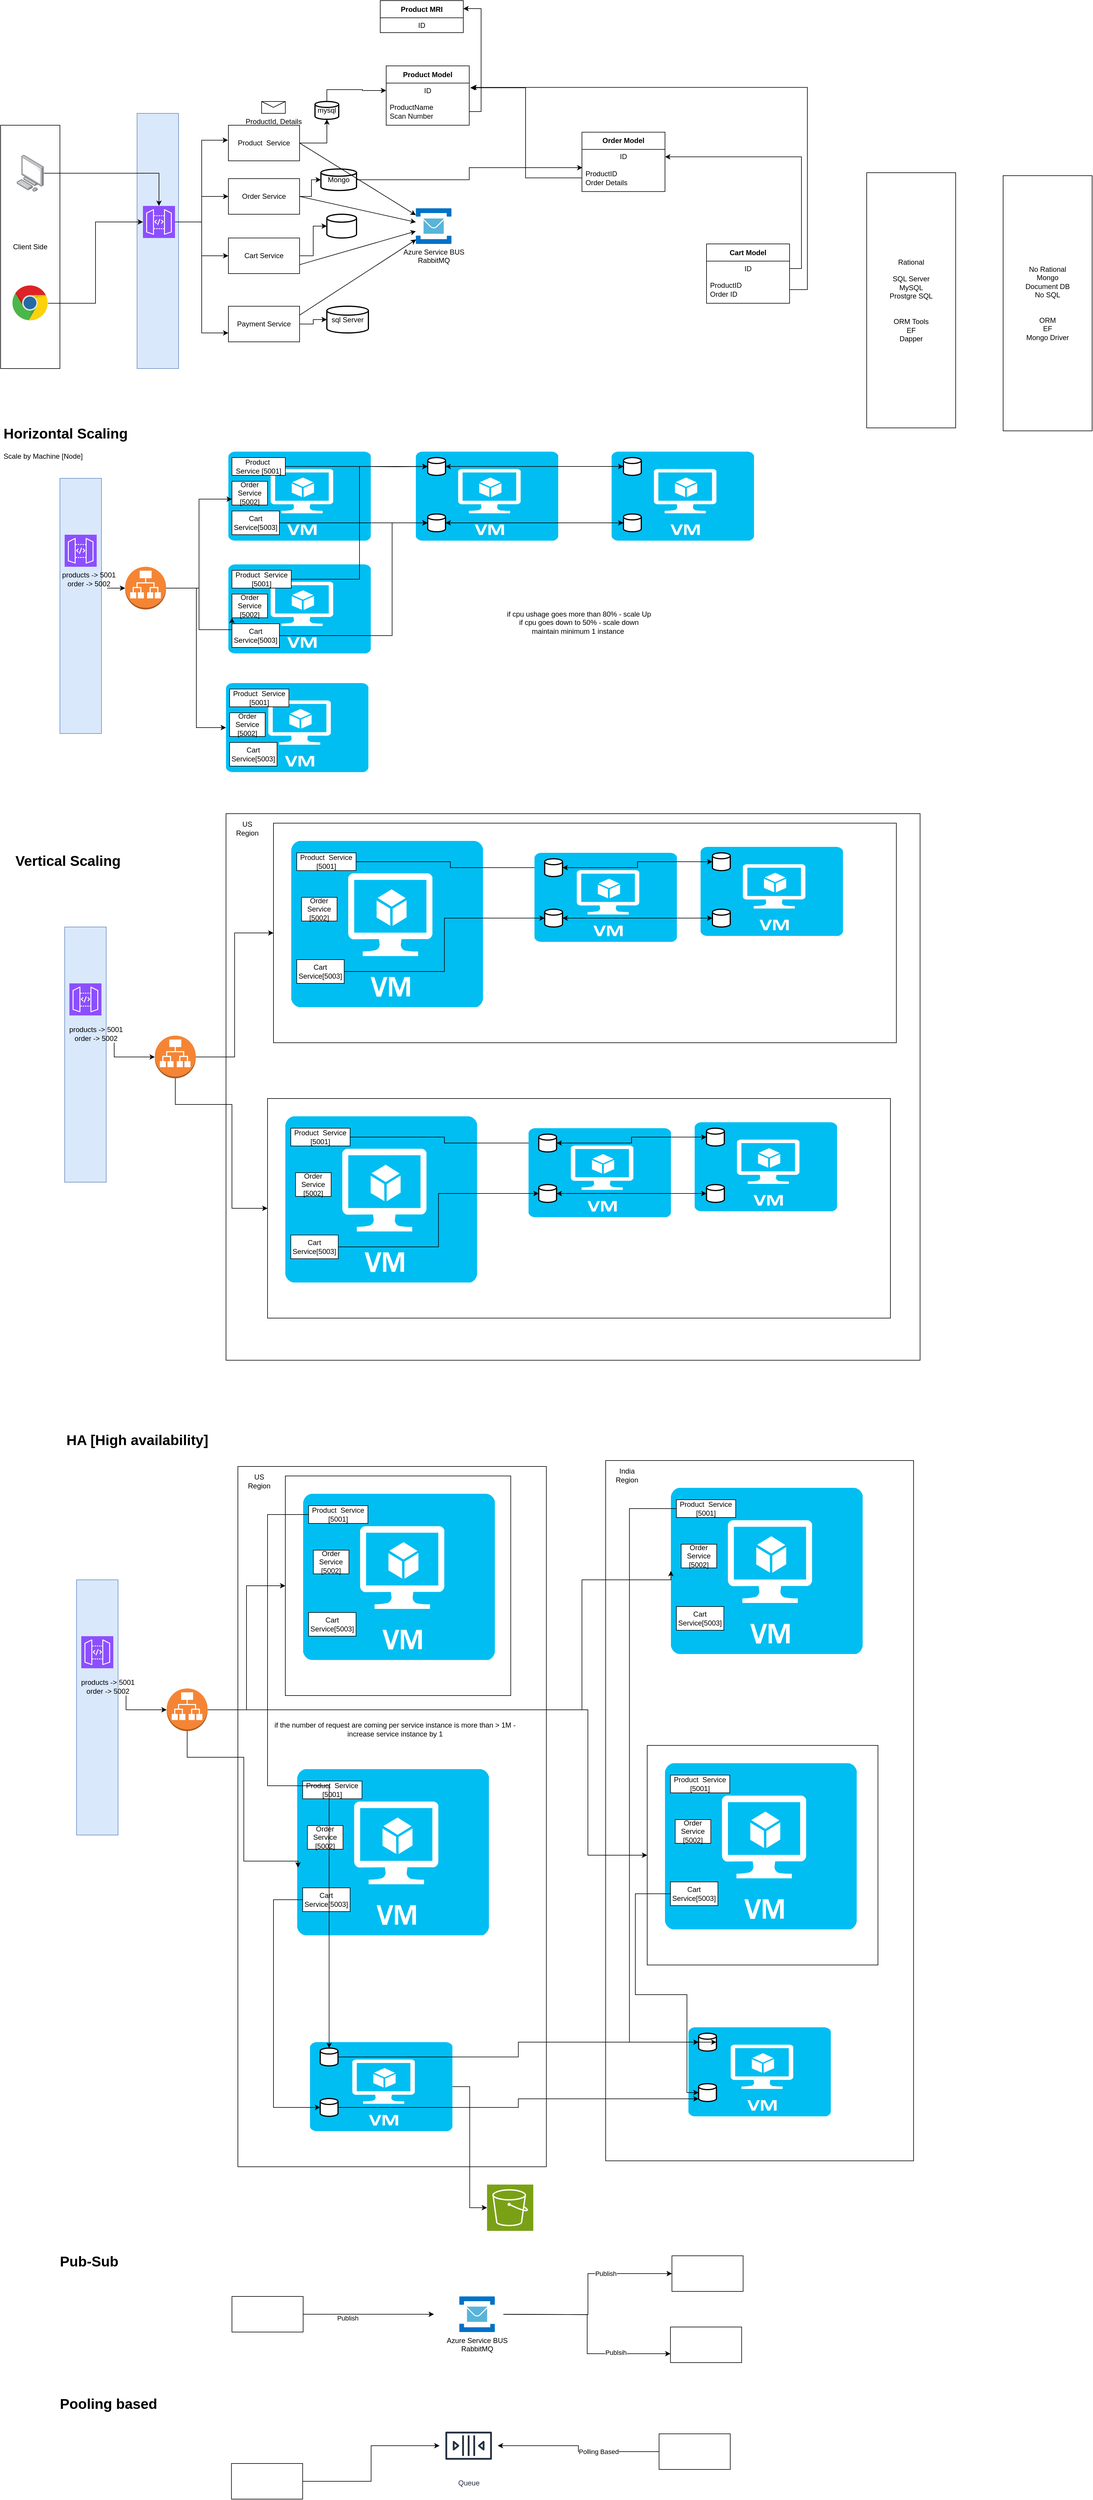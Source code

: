 <mxfile version="21.8.2" type="github">
  <diagram name="Page-1" id="bFyohk98UVx0A0L0YPai">
    <mxGraphModel dx="1596" dy="798" grid="1" gridSize="10" guides="1" tooltips="1" connect="1" arrows="1" fold="1" page="1" pageScale="1" pageWidth="827" pageHeight="1169" math="0" shadow="0">
      <root>
        <mxCell id="0" />
        <mxCell id="1" parent="0" />
        <mxCell id="iqH3MTrl0i2l536LmZJD-24" value="" style="rounded=0;whiteSpace=wrap;html=1;fillColor=#dae8fc;strokeColor=#6c8ebf;" parent="1" vertex="1">
          <mxGeometry x="260" y="200" width="70" height="430" as="geometry" />
        </mxCell>
        <mxCell id="iqH3MTrl0i2l536LmZJD-1" value="Client Side" style="rounded=0;whiteSpace=wrap;html=1;" parent="1" vertex="1">
          <mxGeometry x="30" y="220" width="100" height="410" as="geometry" />
        </mxCell>
        <mxCell id="iqH3MTrl0i2l536LmZJD-23" style="edgeStyle=orthogonalEdgeStyle;rounded=0;orthogonalLoop=1;jettySize=auto;html=1;" parent="1" source="iqH3MTrl0i2l536LmZJD-2" target="iqH3MTrl0i2l536LmZJD-22" edge="1">
          <mxGeometry relative="1" as="geometry" />
        </mxCell>
        <mxCell id="iqH3MTrl0i2l536LmZJD-2" value="" style="image;points=[];aspect=fixed;html=1;align=center;shadow=0;dashed=0;image=img/lib/allied_telesis/computer_and_terminals/Personal_Computer.svg;" parent="1" vertex="1">
          <mxGeometry x="57.2" y="270" width="45.6" height="61.8" as="geometry" />
        </mxCell>
        <mxCell id="iqH3MTrl0i2l536LmZJD-3" value="" style="dashed=0;outlineConnect=0;html=1;align=center;labelPosition=center;verticalLabelPosition=bottom;verticalAlign=top;shape=mxgraph.weblogos.chrome" parent="1" vertex="1">
          <mxGeometry x="50" y="490" width="60" height="60" as="geometry" />
        </mxCell>
        <mxCell id="iqH3MTrl0i2l536LmZJD-15" style="edgeStyle=orthogonalEdgeStyle;rounded=0;orthogonalLoop=1;jettySize=auto;html=1;" parent="1" source="iqH3MTrl0i2l536LmZJD-4" target="iqH3MTrl0i2l536LmZJD-8" edge="1">
          <mxGeometry relative="1" as="geometry" />
        </mxCell>
        <mxCell id="iqH3MTrl0i2l536LmZJD-4" value="Product&amp;nbsp; Service" style="rounded=0;whiteSpace=wrap;html=1;" parent="1" vertex="1">
          <mxGeometry x="414" y="220" width="120" height="60" as="geometry" />
        </mxCell>
        <mxCell id="iqH3MTrl0i2l536LmZJD-5" value="Order Service" style="rounded=0;whiteSpace=wrap;html=1;" parent="1" vertex="1">
          <mxGeometry x="414" y="310" width="120" height="60" as="geometry" />
        </mxCell>
        <mxCell id="iqH3MTrl0i2l536LmZJD-13" style="edgeStyle=orthogonalEdgeStyle;rounded=0;orthogonalLoop=1;jettySize=auto;html=1;" parent="1" source="iqH3MTrl0i2l536LmZJD-6" target="iqH3MTrl0i2l536LmZJD-10" edge="1">
          <mxGeometry relative="1" as="geometry" />
        </mxCell>
        <mxCell id="iqH3MTrl0i2l536LmZJD-6" value="Cart Service" style="rounded=0;whiteSpace=wrap;html=1;" parent="1" vertex="1">
          <mxGeometry x="414" y="410" width="120" height="60" as="geometry" />
        </mxCell>
        <mxCell id="iqH3MTrl0i2l536LmZJD-7" value="Payment Service" style="rounded=0;whiteSpace=wrap;html=1;" parent="1" vertex="1">
          <mxGeometry x="414" y="525" width="120" height="60" as="geometry" />
        </mxCell>
        <mxCell id="iqH3MTrl0i2l536LmZJD-57" style="edgeStyle=orthogonalEdgeStyle;rounded=0;orthogonalLoop=1;jettySize=auto;html=1;entryX=0;entryY=0.5;entryDx=0;entryDy=0;" parent="1" source="iqH3MTrl0i2l536LmZJD-8" target="iqH3MTrl0i2l536LmZJD-44" edge="1">
          <mxGeometry relative="1" as="geometry" />
        </mxCell>
        <mxCell id="iqH3MTrl0i2l536LmZJD-8" value="mysql" style="strokeWidth=2;html=1;shape=mxgraph.flowchart.database;whiteSpace=wrap;" parent="1" vertex="1">
          <mxGeometry x="560" y="180" width="40" height="30" as="geometry" />
        </mxCell>
        <mxCell id="iqH3MTrl0i2l536LmZJD-9" value="Mongo" style="strokeWidth=2;html=1;shape=mxgraph.flowchart.database;whiteSpace=wrap;" parent="1" vertex="1">
          <mxGeometry x="570" y="293.8" width="60" height="36.2" as="geometry" />
        </mxCell>
        <mxCell id="iqH3MTrl0i2l536LmZJD-10" value="" style="strokeWidth=2;html=1;shape=mxgraph.flowchart.database;whiteSpace=wrap;" parent="1" vertex="1">
          <mxGeometry x="580" y="370" width="50" height="40" as="geometry" />
        </mxCell>
        <mxCell id="iqH3MTrl0i2l536LmZJD-11" value="sql Server" style="strokeWidth=2;html=1;shape=mxgraph.flowchart.database;whiteSpace=wrap;" parent="1" vertex="1">
          <mxGeometry x="580" y="525" width="70" height="45" as="geometry" />
        </mxCell>
        <mxCell id="iqH3MTrl0i2l536LmZJD-12" style="edgeStyle=orthogonalEdgeStyle;rounded=0;orthogonalLoop=1;jettySize=auto;html=1;entryX=0;entryY=0.5;entryDx=0;entryDy=0;entryPerimeter=0;" parent="1" source="iqH3MTrl0i2l536LmZJD-7" target="iqH3MTrl0i2l536LmZJD-11" edge="1">
          <mxGeometry relative="1" as="geometry" />
        </mxCell>
        <mxCell id="iqH3MTrl0i2l536LmZJD-14" style="edgeStyle=orthogonalEdgeStyle;rounded=0;orthogonalLoop=1;jettySize=auto;html=1;entryX=0;entryY=0.5;entryDx=0;entryDy=0;entryPerimeter=0;" parent="1" source="iqH3MTrl0i2l536LmZJD-5" target="iqH3MTrl0i2l536LmZJD-9" edge="1">
          <mxGeometry relative="1" as="geometry" />
        </mxCell>
        <mxCell id="iqH3MTrl0i2l536LmZJD-16" value="Azure Service BUS&lt;br&gt;RabbitMQ" style="image;sketch=0;aspect=fixed;html=1;points=[];align=center;fontSize=12;image=img/lib/mscae/Service_Bus.svg;" parent="1" vertex="1">
          <mxGeometry x="730" y="360" width="60" height="60" as="geometry" />
        </mxCell>
        <mxCell id="iqH3MTrl0i2l536LmZJD-18" value="" style="endArrow=classic;html=1;rounded=0;exitX=1;exitY=0.5;exitDx=0;exitDy=0;" parent="1" source="iqH3MTrl0i2l536LmZJD-4" target="iqH3MTrl0i2l536LmZJD-16" edge="1">
          <mxGeometry width="50" height="50" relative="1" as="geometry">
            <mxPoint x="350" y="450" as="sourcePoint" />
            <mxPoint x="400" y="400" as="targetPoint" />
          </mxGeometry>
        </mxCell>
        <mxCell id="iqH3MTrl0i2l536LmZJD-19" value="" style="endArrow=classic;html=1;rounded=0;exitX=1;exitY=0.5;exitDx=0;exitDy=0;" parent="1" source="iqH3MTrl0i2l536LmZJD-5" target="iqH3MTrl0i2l536LmZJD-16" edge="1">
          <mxGeometry width="50" height="50" relative="1" as="geometry">
            <mxPoint x="350" y="450" as="sourcePoint" />
            <mxPoint x="400" y="400" as="targetPoint" />
          </mxGeometry>
        </mxCell>
        <mxCell id="iqH3MTrl0i2l536LmZJD-20" value="" style="endArrow=classic;html=1;rounded=0;exitX=1;exitY=0.75;exitDx=0;exitDy=0;" parent="1" source="iqH3MTrl0i2l536LmZJD-6" target="iqH3MTrl0i2l536LmZJD-16" edge="1">
          <mxGeometry width="50" height="50" relative="1" as="geometry">
            <mxPoint x="350" y="450" as="sourcePoint" />
            <mxPoint x="400" y="400" as="targetPoint" />
          </mxGeometry>
        </mxCell>
        <mxCell id="iqH3MTrl0i2l536LmZJD-21" value="" style="endArrow=classic;html=1;rounded=0;entryX=0.01;entryY=0.876;entryDx=0;entryDy=0;entryPerimeter=0;exitX=1;exitY=0.25;exitDx=0;exitDy=0;" parent="1" source="iqH3MTrl0i2l536LmZJD-7" target="iqH3MTrl0i2l536LmZJD-16" edge="1">
          <mxGeometry width="50" height="50" relative="1" as="geometry">
            <mxPoint x="350" y="450" as="sourcePoint" />
            <mxPoint x="400" y="400" as="targetPoint" />
          </mxGeometry>
        </mxCell>
        <mxCell id="iqH3MTrl0i2l536LmZJD-26" style="edgeStyle=orthogonalEdgeStyle;rounded=0;orthogonalLoop=1;jettySize=auto;html=1;" parent="1" source="iqH3MTrl0i2l536LmZJD-22" target="iqH3MTrl0i2l536LmZJD-5" edge="1">
          <mxGeometry relative="1" as="geometry" />
        </mxCell>
        <mxCell id="iqH3MTrl0i2l536LmZJD-27" style="edgeStyle=orthogonalEdgeStyle;rounded=0;orthogonalLoop=1;jettySize=auto;html=1;" parent="1" source="iqH3MTrl0i2l536LmZJD-22" target="iqH3MTrl0i2l536LmZJD-6" edge="1">
          <mxGeometry relative="1" as="geometry" />
        </mxCell>
        <mxCell id="iqH3MTrl0i2l536LmZJD-28" style="edgeStyle=orthogonalEdgeStyle;rounded=0;orthogonalLoop=1;jettySize=auto;html=1;entryX=0;entryY=0.75;entryDx=0;entryDy=0;" parent="1" source="iqH3MTrl0i2l536LmZJD-22" target="iqH3MTrl0i2l536LmZJD-7" edge="1">
          <mxGeometry relative="1" as="geometry" />
        </mxCell>
        <mxCell id="iqH3MTrl0i2l536LmZJD-22" value="" style="sketch=0;points=[[0,0,0],[0.25,0,0],[0.5,0,0],[0.75,0,0],[1,0,0],[0,1,0],[0.25,1,0],[0.5,1,0],[0.75,1,0],[1,1,0],[0,0.25,0],[0,0.5,0],[0,0.75,0],[1,0.25,0],[1,0.5,0],[1,0.75,0]];outlineConnect=0;fontColor=#232F3E;fillColor=#8C4FFF;strokeColor=#ffffff;dashed=0;verticalLabelPosition=bottom;verticalAlign=top;align=center;html=1;fontSize=12;fontStyle=0;aspect=fixed;shape=mxgraph.aws4.resourceIcon;resIcon=mxgraph.aws4.api_gateway;" parent="1" vertex="1">
          <mxGeometry x="270" y="356" width="54" height="54" as="geometry" />
        </mxCell>
        <mxCell id="iqH3MTrl0i2l536LmZJD-25" style="edgeStyle=orthogonalEdgeStyle;rounded=0;orthogonalLoop=1;jettySize=auto;html=1;entryX=-0.006;entryY=0.42;entryDx=0;entryDy=0;entryPerimeter=0;" parent="1" source="iqH3MTrl0i2l536LmZJD-22" target="iqH3MTrl0i2l536LmZJD-4" edge="1">
          <mxGeometry relative="1" as="geometry" />
        </mxCell>
        <mxCell id="iqH3MTrl0i2l536LmZJD-29" style="edgeStyle=orthogonalEdgeStyle;rounded=0;orthogonalLoop=1;jettySize=auto;html=1;entryX=0;entryY=0.5;entryDx=0;entryDy=0;entryPerimeter=0;" parent="1" source="iqH3MTrl0i2l536LmZJD-3" target="iqH3MTrl0i2l536LmZJD-22" edge="1">
          <mxGeometry relative="1" as="geometry" />
        </mxCell>
        <mxCell id="iqH3MTrl0i2l536LmZJD-31" value="" style="verticalLabelPosition=bottom;html=1;verticalAlign=top;align=center;strokeColor=none;fillColor=#00BEF2;shape=mxgraph.azure.virtual_machine;" parent="1" vertex="1">
          <mxGeometry x="414" y="770" width="240" height="150" as="geometry" />
        </mxCell>
        <mxCell id="iqH3MTrl0i2l536LmZJD-32" value="Product&amp;nbsp; Service [5001]" style="rounded=0;whiteSpace=wrap;html=1;" parent="1" vertex="1">
          <mxGeometry x="420" y="780" width="90" height="30" as="geometry" />
        </mxCell>
        <mxCell id="iqH3MTrl0i2l536LmZJD-33" value="" style="verticalLabelPosition=bottom;html=1;verticalAlign=top;align=center;strokeColor=none;fillColor=#00BEF2;shape=mxgraph.azure.virtual_machine;" parent="1" vertex="1">
          <mxGeometry x="730" y="770" width="240" height="150" as="geometry" />
        </mxCell>
        <mxCell id="iqH3MTrl0i2l536LmZJD-35" value="Order Service [5002]" style="rounded=0;whiteSpace=wrap;html=1;" parent="1" vertex="1">
          <mxGeometry x="420" y="820" width="60" height="40" as="geometry" />
        </mxCell>
        <mxCell id="iqH3MTrl0i2l536LmZJD-36" value="Cart Service[5003]" style="rounded=0;whiteSpace=wrap;html=1;" parent="1" vertex="1">
          <mxGeometry x="420" y="870" width="80" height="40" as="geometry" />
        </mxCell>
        <mxCell id="iqH3MTrl0i2l536LmZJD-37" value="" style="rounded=0;whiteSpace=wrap;html=1;fillColor=#dae8fc;strokeColor=#6c8ebf;" parent="1" vertex="1">
          <mxGeometry x="130" y="815" width="70" height="430" as="geometry" />
        </mxCell>
        <mxCell id="iqH3MTrl0i2l536LmZJD-38" value="" style="sketch=0;points=[[0,0,0],[0.25,0,0],[0.5,0,0],[0.75,0,0],[1,0,0],[0,1,0],[0.25,1,0],[0.5,1,0],[0.75,1,0],[1,1,0],[0,0.25,0],[0,0.5,0],[0,0.75,0],[1,0.25,0],[1,0.5,0],[1,0.75,0]];outlineConnect=0;fontColor=#232F3E;fillColor=#8C4FFF;strokeColor=#ffffff;dashed=0;verticalLabelPosition=bottom;verticalAlign=top;align=center;html=1;fontSize=12;fontStyle=0;aspect=fixed;shape=mxgraph.aws4.resourceIcon;resIcon=mxgraph.aws4.api_gateway;" parent="1" vertex="1">
          <mxGeometry x="138" y="910" width="54" height="54" as="geometry" />
        </mxCell>
        <mxCell id="iqH3MTrl0i2l536LmZJD-39" value="products -&amp;gt; 5001&lt;br&gt;order -&amp;gt; 5002" style="text;html=1;strokeColor=none;fillColor=none;align=center;verticalAlign=middle;whiteSpace=wrap;rounded=0;" parent="1" vertex="1">
          <mxGeometry x="118" y="970" width="122" height="30" as="geometry" />
        </mxCell>
        <mxCell id="iqH3MTrl0i2l536LmZJD-43" value="Product Model" style="swimlane;fontStyle=1;align=center;verticalAlign=middle;childLayout=stackLayout;horizontal=1;startSize=29;horizontalStack=0;resizeParent=1;resizeParentMax=0;resizeLast=0;collapsible=0;marginBottom=0;html=1;whiteSpace=wrap;" parent="1" vertex="1">
          <mxGeometry x="680" y="120" width="140" height="100" as="geometry" />
        </mxCell>
        <mxCell id="iqH3MTrl0i2l536LmZJD-44" value="ID" style="text;html=1;strokeColor=none;fillColor=none;align=center;verticalAlign=middle;spacingLeft=4;spacingRight=4;overflow=hidden;rotatable=0;points=[[0,0.5],[1,0.5]];portConstraint=eastwest;whiteSpace=wrap;" parent="iqH3MTrl0i2l536LmZJD-43" vertex="1">
          <mxGeometry y="29" width="140" height="25" as="geometry" />
        </mxCell>
        <mxCell id="iqH3MTrl0i2l536LmZJD-45" value="ProductName&lt;br&gt;Scan Number" style="text;html=1;strokeColor=none;fillColor=none;align=left;verticalAlign=middle;spacingLeft=4;spacingRight=4;overflow=hidden;rotatable=0;points=[[0,0.5],[1,0.5]];portConstraint=eastwest;whiteSpace=wrap;" parent="iqH3MTrl0i2l536LmZJD-43" vertex="1">
          <mxGeometry y="54" width="140" height="46" as="geometry" />
        </mxCell>
        <mxCell id="iqH3MTrl0i2l536LmZJD-51" value="Order Model" style="swimlane;fontStyle=1;align=center;verticalAlign=middle;childLayout=stackLayout;horizontal=1;startSize=29;horizontalStack=0;resizeParent=1;resizeParentMax=0;resizeLast=0;collapsible=0;marginBottom=0;html=1;whiteSpace=wrap;" parent="1" vertex="1">
          <mxGeometry x="1010" y="231.8" width="140" height="100" as="geometry" />
        </mxCell>
        <mxCell id="iqH3MTrl0i2l536LmZJD-52" value="ID" style="text;html=1;strokeColor=none;fillColor=none;align=center;verticalAlign=middle;spacingLeft=4;spacingRight=4;overflow=hidden;rotatable=0;points=[[0,0.5],[1,0.5]];portConstraint=eastwest;whiteSpace=wrap;" parent="iqH3MTrl0i2l536LmZJD-51" vertex="1">
          <mxGeometry y="29" width="140" height="25" as="geometry" />
        </mxCell>
        <mxCell id="iqH3MTrl0i2l536LmZJD-53" value="ProductID&lt;br&gt;Order Details" style="text;html=1;strokeColor=none;fillColor=none;align=left;verticalAlign=middle;spacingLeft=4;spacingRight=4;overflow=hidden;rotatable=0;points=[[0,0.5],[1,0.5]];portConstraint=eastwest;whiteSpace=wrap;" parent="iqH3MTrl0i2l536LmZJD-51" vertex="1">
          <mxGeometry y="54" width="140" height="46" as="geometry" />
        </mxCell>
        <mxCell id="iqH3MTrl0i2l536LmZJD-55" style="edgeStyle=orthogonalEdgeStyle;rounded=0;orthogonalLoop=1;jettySize=auto;html=1;entryX=1.011;entryY=0.316;entryDx=0;entryDy=0;entryPerimeter=0;" parent="1" source="iqH3MTrl0i2l536LmZJD-53" target="iqH3MTrl0i2l536LmZJD-44" edge="1">
          <mxGeometry relative="1" as="geometry" />
        </mxCell>
        <mxCell id="iqH3MTrl0i2l536LmZJD-56" style="edgeStyle=orthogonalEdgeStyle;rounded=0;orthogonalLoop=1;jettySize=auto;html=1;entryX=0.006;entryY=0.123;entryDx=0;entryDy=0;entryPerimeter=0;" parent="1" source="iqH3MTrl0i2l536LmZJD-9" target="iqH3MTrl0i2l536LmZJD-53" edge="1">
          <mxGeometry relative="1" as="geometry" />
        </mxCell>
        <mxCell id="iqH3MTrl0i2l536LmZJD-58" value="ProductId, Details" style="shape=message;html=1;html=1;outlineConnect=0;labelPosition=center;verticalLabelPosition=bottom;align=center;verticalAlign=top;" parent="1" vertex="1">
          <mxGeometry x="470" y="180" width="40" height="20" as="geometry" />
        </mxCell>
        <mxCell id="iqH3MTrl0i2l536LmZJD-66" style="edgeStyle=orthogonalEdgeStyle;rounded=0;orthogonalLoop=1;jettySize=auto;html=1;entryX=1;entryY=0.5;entryDx=0;entryDy=0;exitX=1;exitY=0.5;exitDx=0;exitDy=0;" parent="1" source="iqH3MTrl0i2l536LmZJD-64" target="iqH3MTrl0i2l536LmZJD-52" edge="1">
          <mxGeometry relative="1" as="geometry" />
        </mxCell>
        <mxCell id="iqH3MTrl0i2l536LmZJD-63" value="Cart Model" style="swimlane;fontStyle=1;align=center;verticalAlign=middle;childLayout=stackLayout;horizontal=1;startSize=29;horizontalStack=0;resizeParent=1;resizeParentMax=0;resizeLast=0;collapsible=0;marginBottom=0;html=1;whiteSpace=wrap;" parent="1" vertex="1">
          <mxGeometry x="1220" y="420" width="140" height="100" as="geometry" />
        </mxCell>
        <mxCell id="iqH3MTrl0i2l536LmZJD-64" value="ID" style="text;html=1;strokeColor=none;fillColor=none;align=center;verticalAlign=middle;spacingLeft=4;spacingRight=4;overflow=hidden;rotatable=0;points=[[0,0.5],[1,0.5]];portConstraint=eastwest;whiteSpace=wrap;" parent="iqH3MTrl0i2l536LmZJD-63" vertex="1">
          <mxGeometry y="29" width="140" height="25" as="geometry" />
        </mxCell>
        <mxCell id="iqH3MTrl0i2l536LmZJD-65" value="ProductID&lt;br&gt;Order ID" style="text;html=1;strokeColor=none;fillColor=none;align=left;verticalAlign=middle;spacingLeft=4;spacingRight=4;overflow=hidden;rotatable=0;points=[[0,0.5],[1,0.5]];portConstraint=eastwest;whiteSpace=wrap;" parent="iqH3MTrl0i2l536LmZJD-63" vertex="1">
          <mxGeometry y="54" width="140" height="46" as="geometry" />
        </mxCell>
        <mxCell id="iqH3MTrl0i2l536LmZJD-67" style="edgeStyle=orthogonalEdgeStyle;rounded=0;orthogonalLoop=1;jettySize=auto;html=1;entryX=1.026;entryY=0.288;entryDx=0;entryDy=0;entryPerimeter=0;" parent="1" source="iqH3MTrl0i2l536LmZJD-65" target="iqH3MTrl0i2l536LmZJD-44" edge="1">
          <mxGeometry relative="1" as="geometry">
            <Array as="points">
              <mxPoint x="1390" y="497" />
              <mxPoint x="1390" y="156" />
            </Array>
          </mxGeometry>
        </mxCell>
        <mxCell id="iqH3MTrl0i2l536LmZJD-68" value="Product MRI" style="swimlane;fontStyle=1;align=center;verticalAlign=middle;childLayout=stackLayout;horizontal=1;startSize=29;horizontalStack=0;resizeParent=1;resizeParentMax=0;resizeLast=0;collapsible=0;marginBottom=0;html=1;whiteSpace=wrap;" parent="1" vertex="1">
          <mxGeometry x="670" y="10" width="140" height="54" as="geometry" />
        </mxCell>
        <mxCell id="iqH3MTrl0i2l536LmZJD-69" value="ID" style="text;html=1;strokeColor=none;fillColor=none;align=center;verticalAlign=middle;spacingLeft=4;spacingRight=4;overflow=hidden;rotatable=0;points=[[0,0.5],[1,0.5]];portConstraint=eastwest;whiteSpace=wrap;" parent="iqH3MTrl0i2l536LmZJD-68" vertex="1">
          <mxGeometry y="29" width="140" height="25" as="geometry" />
        </mxCell>
        <mxCell id="iqH3MTrl0i2l536LmZJD-71" style="edgeStyle=orthogonalEdgeStyle;rounded=0;orthogonalLoop=1;jettySize=auto;html=1;entryX=1;entryY=0.25;entryDx=0;entryDy=0;exitX=1;exitY=0.5;exitDx=0;exitDy=0;" parent="1" source="iqH3MTrl0i2l536LmZJD-45" target="iqH3MTrl0i2l536LmZJD-68" edge="1">
          <mxGeometry relative="1" as="geometry" />
        </mxCell>
        <mxCell id="iqH3MTrl0i2l536LmZJD-72" value="" style="strokeWidth=2;html=1;shape=mxgraph.flowchart.database;whiteSpace=wrap;" parent="1" vertex="1">
          <mxGeometry x="750" y="875" width="30" height="30" as="geometry" />
        </mxCell>
        <mxCell id="iqH3MTrl0i2l536LmZJD-74" style="edgeStyle=orthogonalEdgeStyle;rounded=0;orthogonalLoop=1;jettySize=auto;html=1;entryX=0;entryY=0.5;entryDx=0;entryDy=0;entryPerimeter=0;" parent="1" source="iqH3MTrl0i2l536LmZJD-36" target="iqH3MTrl0i2l536LmZJD-72" edge="1">
          <mxGeometry relative="1" as="geometry" />
        </mxCell>
        <mxCell id="iqH3MTrl0i2l536LmZJD-75" style="edgeStyle=orthogonalEdgeStyle;rounded=0;orthogonalLoop=1;jettySize=auto;html=1;entryX=0;entryY=0.5;entryDx=0;entryDy=0;entryPerimeter=0;" parent="1" target="iqH3MTrl0i2l536LmZJD-76" edge="1">
          <mxGeometry relative="1" as="geometry">
            <mxPoint x="640.0" y="795.0" as="sourcePoint" />
            <mxPoint x="627.88" y="790.41" as="targetPoint" />
          </mxGeometry>
        </mxCell>
        <mxCell id="iqH3MTrl0i2l536LmZJD-76" value="" style="strokeWidth=2;html=1;shape=mxgraph.flowchart.database;whiteSpace=wrap;" parent="1" vertex="1">
          <mxGeometry x="750" y="780" width="30" height="30" as="geometry" />
        </mxCell>
        <mxCell id="iqH3MTrl0i2l536LmZJD-77" value="" style="verticalLabelPosition=bottom;html=1;verticalAlign=top;align=center;strokeColor=none;fillColor=#00BEF2;shape=mxgraph.azure.virtual_machine;" parent="1" vertex="1">
          <mxGeometry x="1060" y="770" width="240" height="150" as="geometry" />
        </mxCell>
        <mxCell id="iqH3MTrl0i2l536LmZJD-78" value="" style="strokeWidth=2;html=1;shape=mxgraph.flowchart.database;whiteSpace=wrap;" parent="1" vertex="1">
          <mxGeometry x="1080" y="875" width="30" height="30" as="geometry" />
        </mxCell>
        <mxCell id="iqH3MTrl0i2l536LmZJD-79" value="" style="strokeWidth=2;html=1;shape=mxgraph.flowchart.database;whiteSpace=wrap;" parent="1" vertex="1">
          <mxGeometry x="1080" y="780" width="30" height="30" as="geometry" />
        </mxCell>
        <mxCell id="iqH3MTrl0i2l536LmZJD-81" style="edgeStyle=orthogonalEdgeStyle;rounded=0;orthogonalLoop=1;jettySize=auto;html=1;startArrow=classic;startFill=1;" parent="1" source="iqH3MTrl0i2l536LmZJD-72" target="iqH3MTrl0i2l536LmZJD-78" edge="1">
          <mxGeometry relative="1" as="geometry" />
        </mxCell>
        <mxCell id="iqH3MTrl0i2l536LmZJD-80" style="edgeStyle=orthogonalEdgeStyle;rounded=0;orthogonalLoop=1;jettySize=auto;html=1;startArrow=classic;startFill=1;" parent="1" source="iqH3MTrl0i2l536LmZJD-76" target="iqH3MTrl0i2l536LmZJD-79" edge="1">
          <mxGeometry relative="1" as="geometry" />
        </mxCell>
        <mxCell id="iqH3MTrl0i2l536LmZJD-82" value="Rational&lt;br&gt;&lt;br&gt;SQL Server&lt;br&gt;MySQL&lt;br&gt;Prostgre SQL&lt;br&gt;&lt;br&gt;&lt;br&gt;ORM Tools&lt;br&gt;EF&lt;br&gt;Dapper" style="rounded=0;whiteSpace=wrap;html=1;" parent="1" vertex="1">
          <mxGeometry x="1490" y="300" width="150" height="430" as="geometry" />
        </mxCell>
        <mxCell id="iqH3MTrl0i2l536LmZJD-83" value="No Rational&lt;br&gt;Mongo&lt;br&gt;Document DB&lt;br&gt;No SQL&lt;br&gt;&lt;br&gt;&lt;br&gt;ORM&lt;br&gt;EF&lt;br&gt;Mongo Driver" style="rounded=0;whiteSpace=wrap;html=1;" parent="1" vertex="1">
          <mxGeometry x="1720" y="305" width="150" height="430" as="geometry" />
        </mxCell>
        <mxCell id="iqH3MTrl0i2l536LmZJD-85" value="" style="verticalLabelPosition=bottom;html=1;verticalAlign=top;align=center;strokeColor=none;fillColor=#00BEF2;shape=mxgraph.azure.virtual_machine;" parent="1" vertex="1">
          <mxGeometry x="414" y="960" width="240" height="150" as="geometry" />
        </mxCell>
        <mxCell id="iqH3MTrl0i2l536LmZJD-86" value="Product&amp;nbsp; Service [5001]" style="rounded=0;whiteSpace=wrap;html=1;" parent="1" vertex="1">
          <mxGeometry x="420" y="970" width="100" height="30" as="geometry" />
        </mxCell>
        <mxCell id="iqH3MTrl0i2l536LmZJD-87" value="Order Service [5002]" style="rounded=0;whiteSpace=wrap;html=1;" parent="1" vertex="1">
          <mxGeometry x="420" y="1010" width="60" height="40" as="geometry" />
        </mxCell>
        <mxCell id="iqH3MTrl0i2l536LmZJD-88" value="Cart Service[5003]" style="rounded=0;whiteSpace=wrap;html=1;" parent="1" vertex="1">
          <mxGeometry x="420" y="1060" width="80" height="40" as="geometry" />
        </mxCell>
        <mxCell id="iqH3MTrl0i2l536LmZJD-89" style="edgeStyle=orthogonalEdgeStyle;rounded=0;orthogonalLoop=1;jettySize=auto;html=1;entryX=0;entryY=0.5;entryDx=0;entryDy=0;entryPerimeter=0;" parent="1" source="iqH3MTrl0i2l536LmZJD-86" target="iqH3MTrl0i2l536LmZJD-76" edge="1">
          <mxGeometry relative="1" as="geometry" />
        </mxCell>
        <mxCell id="iqH3MTrl0i2l536LmZJD-90" style="edgeStyle=orthogonalEdgeStyle;rounded=0;orthogonalLoop=1;jettySize=auto;html=1;entryX=0;entryY=0.5;entryDx=0;entryDy=0;entryPerimeter=0;" parent="1" source="iqH3MTrl0i2l536LmZJD-88" target="iqH3MTrl0i2l536LmZJD-72" edge="1">
          <mxGeometry relative="1" as="geometry">
            <Array as="points">
              <mxPoint x="690" y="1080" />
              <mxPoint x="690" y="890" />
            </Array>
          </mxGeometry>
        </mxCell>
        <mxCell id="iqH3MTrl0i2l536LmZJD-91" value="" style="verticalLabelPosition=bottom;html=1;verticalAlign=top;align=center;strokeColor=none;fillColor=#00BEF2;shape=mxgraph.azure.virtual_machine;" parent="1" vertex="1">
          <mxGeometry x="410" y="1160" width="240" height="150" as="geometry" />
        </mxCell>
        <mxCell id="iqH3MTrl0i2l536LmZJD-92" value="Product&amp;nbsp; Service [5001]" style="rounded=0;whiteSpace=wrap;html=1;" parent="1" vertex="1">
          <mxGeometry x="416" y="1170" width="100" height="30" as="geometry" />
        </mxCell>
        <mxCell id="iqH3MTrl0i2l536LmZJD-93" value="Order Service [5002]" style="rounded=0;whiteSpace=wrap;html=1;" parent="1" vertex="1">
          <mxGeometry x="416" y="1210" width="60" height="40" as="geometry" />
        </mxCell>
        <mxCell id="iqH3MTrl0i2l536LmZJD-94" value="Cart Service[5003]" style="rounded=0;whiteSpace=wrap;html=1;" parent="1" vertex="1">
          <mxGeometry x="416" y="1260" width="80" height="40" as="geometry" />
        </mxCell>
        <mxCell id="iqH3MTrl0i2l536LmZJD-95" value="&lt;h1&gt;Horizontal Scaling&lt;/h1&gt;&lt;div&gt;Scale by Machine [Node]&lt;/div&gt;" style="text;html=1;strokeColor=none;fillColor=none;spacing=5;spacingTop=-20;whiteSpace=wrap;overflow=hidden;rounded=0;" parent="1" vertex="1">
          <mxGeometry x="30.0" y="720" width="340" height="120" as="geometry" />
        </mxCell>
        <mxCell id="iqH3MTrl0i2l536LmZJD-99" style="edgeStyle=orthogonalEdgeStyle;rounded=0;orthogonalLoop=1;jettySize=auto;html=1;entryX=0;entryY=0.75;entryDx=0;entryDy=0;" parent="1" source="iqH3MTrl0i2l536LmZJD-97" target="iqH3MTrl0i2l536LmZJD-35" edge="1">
          <mxGeometry relative="1" as="geometry" />
        </mxCell>
        <mxCell id="iqH3MTrl0i2l536LmZJD-100" style="edgeStyle=orthogonalEdgeStyle;rounded=0;orthogonalLoop=1;jettySize=auto;html=1;entryX=0;entryY=1;entryDx=0;entryDy=0;" parent="1" source="iqH3MTrl0i2l536LmZJD-97" target="iqH3MTrl0i2l536LmZJD-87" edge="1">
          <mxGeometry relative="1" as="geometry" />
        </mxCell>
        <mxCell id="iqH3MTrl0i2l536LmZJD-97" value="" style="outlineConnect=0;dashed=0;verticalLabelPosition=bottom;verticalAlign=top;align=center;html=1;shape=mxgraph.aws3.application_load_balancer;fillColor=#F58534;gradientColor=none;" parent="1" vertex="1">
          <mxGeometry x="240" y="964" width="69" height="72" as="geometry" />
        </mxCell>
        <mxCell id="iqH3MTrl0i2l536LmZJD-98" style="edgeStyle=orthogonalEdgeStyle;rounded=0;orthogonalLoop=1;jettySize=auto;html=1;exitX=0.75;exitY=1;exitDx=0;exitDy=0;entryX=0;entryY=0.5;entryDx=0;entryDy=0;entryPerimeter=0;" parent="1" source="iqH3MTrl0i2l536LmZJD-39" target="iqH3MTrl0i2l536LmZJD-97" edge="1">
          <mxGeometry relative="1" as="geometry" />
        </mxCell>
        <mxCell id="iqH3MTrl0i2l536LmZJD-101" style="edgeStyle=orthogonalEdgeStyle;rounded=0;orthogonalLoop=1;jettySize=auto;html=1;entryX=0;entryY=0.5;entryDx=0;entryDy=0;entryPerimeter=0;" parent="1" source="iqH3MTrl0i2l536LmZJD-97" target="iqH3MTrl0i2l536LmZJD-91" edge="1">
          <mxGeometry relative="1" as="geometry">
            <Array as="points">
              <mxPoint x="360" y="1000" />
              <mxPoint x="360" y="1235" />
            </Array>
          </mxGeometry>
        </mxCell>
        <mxCell id="iqH3MTrl0i2l536LmZJD-113" value="" style="rounded=0;whiteSpace=wrap;html=1;fillColor=#dae8fc;strokeColor=#6c8ebf;" parent="1" vertex="1">
          <mxGeometry x="138" y="1571" width="70" height="430" as="geometry" />
        </mxCell>
        <mxCell id="iqH3MTrl0i2l536LmZJD-114" value="" style="sketch=0;points=[[0,0,0],[0.25,0,0],[0.5,0,0],[0.75,0,0],[1,0,0],[0,1,0],[0.25,1,0],[0.5,1,0],[0.75,1,0],[1,1,0],[0,0.25,0],[0,0.5,0],[0,0.75,0],[1,0.25,0],[1,0.5,0],[1,0.75,0]];outlineConnect=0;fontColor=#232F3E;fillColor=#8C4FFF;strokeColor=#ffffff;dashed=0;verticalLabelPosition=bottom;verticalAlign=top;align=center;html=1;fontSize=12;fontStyle=0;aspect=fixed;shape=mxgraph.aws4.resourceIcon;resIcon=mxgraph.aws4.api_gateway;" parent="1" vertex="1">
          <mxGeometry x="146" y="1666" width="54" height="54" as="geometry" />
        </mxCell>
        <mxCell id="iqH3MTrl0i2l536LmZJD-115" value="products -&amp;gt; 5001&lt;br&gt;order -&amp;gt; 5002" style="text;html=1;strokeColor=none;fillColor=none;align=center;verticalAlign=middle;whiteSpace=wrap;rounded=0;" parent="1" vertex="1">
          <mxGeometry x="130" y="1736" width="122" height="30" as="geometry" />
        </mxCell>
        <mxCell id="iqH3MTrl0i2l536LmZJD-135" value="&lt;h1&gt;Vertical Scaling&lt;/h1&gt;" style="text;html=1;strokeColor=none;fillColor=none;spacing=5;spacingTop=-20;whiteSpace=wrap;overflow=hidden;rounded=0;" parent="1" vertex="1">
          <mxGeometry x="50" y="1440" width="340" height="120" as="geometry" />
        </mxCell>
        <mxCell id="iqH3MTrl0i2l536LmZJD-213" style="edgeStyle=orthogonalEdgeStyle;rounded=0;orthogonalLoop=1;jettySize=auto;html=1;entryX=0;entryY=0.5;entryDx=0;entryDy=0;" parent="1" source="iqH3MTrl0i2l536LmZJD-138" target="iqH3MTrl0i2l536LmZJD-198" edge="1">
          <mxGeometry relative="1" as="geometry" />
        </mxCell>
        <mxCell id="iqH3MTrl0i2l536LmZJD-138" value="" style="outlineConnect=0;dashed=0;verticalLabelPosition=bottom;verticalAlign=top;align=center;html=1;shape=mxgraph.aws3.application_load_balancer;fillColor=#F58534;gradientColor=none;" parent="1" vertex="1">
          <mxGeometry x="290" y="1754" width="69" height="72" as="geometry" />
        </mxCell>
        <mxCell id="iqH3MTrl0i2l536LmZJD-139" style="edgeStyle=orthogonalEdgeStyle;rounded=0;orthogonalLoop=1;jettySize=auto;html=1;exitX=0.75;exitY=1;exitDx=0;exitDy=0;entryX=0;entryY=0.5;entryDx=0;entryDy=0;entryPerimeter=0;" parent="1" source="iqH3MTrl0i2l536LmZJD-115" target="iqH3MTrl0i2l536LmZJD-138" edge="1">
          <mxGeometry relative="1" as="geometry" />
        </mxCell>
        <mxCell id="iqH3MTrl0i2l536LmZJD-147" style="edgeStyle=orthogonalEdgeStyle;rounded=0;orthogonalLoop=1;jettySize=auto;html=1;entryX=0;entryY=0.5;entryDx=0;entryDy=0;entryPerimeter=0;" parent="1" source="iqH3MTrl0i2l536LmZJD-32" target="iqH3MTrl0i2l536LmZJD-76" edge="1">
          <mxGeometry relative="1" as="geometry" />
        </mxCell>
        <mxCell id="iqH3MTrl0i2l536LmZJD-148" value="if cpu ushage goes more than 80% - scale Up&lt;br&gt;if cpu goes down to 50% - scale down&lt;br&gt;maintain minimum 1 instance&amp;nbsp;" style="text;html=1;strokeColor=none;fillColor=none;align=center;verticalAlign=middle;whiteSpace=wrap;rounded=0;" parent="1" vertex="1">
          <mxGeometry x="780" y="1006" width="450" height="104" as="geometry" />
        </mxCell>
        <mxCell id="iqH3MTrl0i2l536LmZJD-177" value="if the number of request are coming per service instance is more than &amp;gt; 1M - increase service instance by 1" style="text;html=1;strokeColor=none;fillColor=none;align=center;verticalAlign=middle;whiteSpace=wrap;rounded=0;" parent="1" vertex="1">
          <mxGeometry x="850" y="1766" width="450" height="104" as="geometry" />
        </mxCell>
        <mxCell id="iqH3MTrl0i2l536LmZJD-157" value="" style="rounded=0;whiteSpace=wrap;html=1;" parent="1" vertex="1">
          <mxGeometry x="410" y="1380" width="1170" height="921" as="geometry" />
        </mxCell>
        <mxCell id="iqH3MTrl0i2l536LmZJD-178" value="US Region" style="text;html=1;strokeColor=none;fillColor=none;align=center;verticalAlign=middle;whiteSpace=wrap;rounded=0;" parent="1" vertex="1">
          <mxGeometry x="416" y="1390" width="60" height="30" as="geometry" />
        </mxCell>
        <mxCell id="iqH3MTrl0i2l536LmZJD-183" value="" style="rounded=0;whiteSpace=wrap;html=1;" parent="1" vertex="1">
          <mxGeometry x="480" y="1860" width="1050" height="370" as="geometry" />
        </mxCell>
        <mxCell id="iqH3MTrl0i2l536LmZJD-184" value="" style="verticalLabelPosition=bottom;html=1;verticalAlign=top;align=center;strokeColor=none;fillColor=#00BEF2;shape=mxgraph.azure.virtual_machine;" parent="1" vertex="1">
          <mxGeometry x="510" y="1890" width="323.2" height="280" as="geometry" />
        </mxCell>
        <mxCell id="iqH3MTrl0i2l536LmZJD-196" style="edgeStyle=orthogonalEdgeStyle;rounded=0;orthogonalLoop=1;jettySize=auto;html=1;" parent="1" source="iqH3MTrl0i2l536LmZJD-185" target="iqH3MTrl0i2l536LmZJD-190" edge="1">
          <mxGeometry relative="1" as="geometry" />
        </mxCell>
        <mxCell id="iqH3MTrl0i2l536LmZJD-185" value="Product&amp;nbsp; Service [5001]" style="rounded=0;whiteSpace=wrap;html=1;" parent="1" vertex="1">
          <mxGeometry x="519.2" y="1910" width="100" height="30" as="geometry" />
        </mxCell>
        <mxCell id="iqH3MTrl0i2l536LmZJD-186" value="Order Service [5002]" style="rounded=0;whiteSpace=wrap;html=1;" parent="1" vertex="1">
          <mxGeometry x="527.2" y="1985" width="60" height="40" as="geometry" />
        </mxCell>
        <mxCell id="iqH3MTrl0i2l536LmZJD-187" value="Cart Service[5003]" style="rounded=0;whiteSpace=wrap;html=1;" parent="1" vertex="1">
          <mxGeometry x="519.2" y="2090" width="80" height="40" as="geometry" />
        </mxCell>
        <mxCell id="iqH3MTrl0i2l536LmZJD-188" value="" style="verticalLabelPosition=bottom;html=1;verticalAlign=top;align=center;strokeColor=none;fillColor=#00BEF2;shape=mxgraph.azure.virtual_machine;" parent="1" vertex="1">
          <mxGeometry x="920" y="1910" width="240" height="150" as="geometry" />
        </mxCell>
        <mxCell id="iqH3MTrl0i2l536LmZJD-189" value="" style="strokeWidth=2;html=1;shape=mxgraph.flowchart.database;whiteSpace=wrap;" parent="1" vertex="1">
          <mxGeometry x="937.2" y="2005" width="30" height="30" as="geometry" />
        </mxCell>
        <mxCell id="iqH3MTrl0i2l536LmZJD-190" value="" style="strokeWidth=2;html=1;shape=mxgraph.flowchart.database;whiteSpace=wrap;" parent="1" vertex="1">
          <mxGeometry x="937.2" y="1920" width="30" height="30" as="geometry" />
        </mxCell>
        <mxCell id="iqH3MTrl0i2l536LmZJD-191" value="" style="verticalLabelPosition=bottom;html=1;verticalAlign=top;align=center;strokeColor=none;fillColor=#00BEF2;shape=mxgraph.azure.virtual_machine;" parent="1" vertex="1">
          <mxGeometry x="1200" y="1900" width="240" height="150" as="geometry" />
        </mxCell>
        <mxCell id="iqH3MTrl0i2l536LmZJD-192" value="" style="strokeWidth=2;html=1;shape=mxgraph.flowchart.database;whiteSpace=wrap;" parent="1" vertex="1">
          <mxGeometry x="1220" y="2005" width="30" height="30" as="geometry" />
        </mxCell>
        <mxCell id="iqH3MTrl0i2l536LmZJD-193" value="" style="strokeWidth=2;html=1;shape=mxgraph.flowchart.database;whiteSpace=wrap;" parent="1" vertex="1">
          <mxGeometry x="1220" y="1910" width="30" height="30" as="geometry" />
        </mxCell>
        <mxCell id="iqH3MTrl0i2l536LmZJD-194" style="edgeStyle=orthogonalEdgeStyle;rounded=0;orthogonalLoop=1;jettySize=auto;html=1;startArrow=classic;startFill=1;" parent="1" source="iqH3MTrl0i2l536LmZJD-189" target="iqH3MTrl0i2l536LmZJD-192" edge="1">
          <mxGeometry relative="1" as="geometry" />
        </mxCell>
        <mxCell id="iqH3MTrl0i2l536LmZJD-195" style="edgeStyle=orthogonalEdgeStyle;rounded=0;orthogonalLoop=1;jettySize=auto;html=1;startArrow=classic;startFill=1;" parent="1" source="iqH3MTrl0i2l536LmZJD-190" target="iqH3MTrl0i2l536LmZJD-193" edge="1">
          <mxGeometry relative="1" as="geometry" />
        </mxCell>
        <mxCell id="iqH3MTrl0i2l536LmZJD-197" style="edgeStyle=orthogonalEdgeStyle;rounded=0;orthogonalLoop=1;jettySize=auto;html=1;entryX=0;entryY=0.5;entryDx=0;entryDy=0;entryPerimeter=0;" parent="1" source="iqH3MTrl0i2l536LmZJD-187" target="iqH3MTrl0i2l536LmZJD-189" edge="1">
          <mxGeometry relative="1" as="geometry" />
        </mxCell>
        <mxCell id="iqH3MTrl0i2l536LmZJD-198" value="" style="rounded=0;whiteSpace=wrap;html=1;" parent="1" vertex="1">
          <mxGeometry x="490" y="1396" width="1050" height="370" as="geometry" />
        </mxCell>
        <mxCell id="iqH3MTrl0i2l536LmZJD-199" value="" style="verticalLabelPosition=bottom;html=1;verticalAlign=top;align=center;strokeColor=none;fillColor=#00BEF2;shape=mxgraph.azure.virtual_machine;" parent="1" vertex="1">
          <mxGeometry x="520" y="1426" width="323.2" height="280" as="geometry" />
        </mxCell>
        <mxCell id="iqH3MTrl0i2l536LmZJD-200" style="edgeStyle=orthogonalEdgeStyle;rounded=0;orthogonalLoop=1;jettySize=auto;html=1;" parent="1" source="iqH3MTrl0i2l536LmZJD-201" target="iqH3MTrl0i2l536LmZJD-206" edge="1">
          <mxGeometry relative="1" as="geometry" />
        </mxCell>
        <mxCell id="iqH3MTrl0i2l536LmZJD-201" value="Product&amp;nbsp; Service [5001]" style="rounded=0;whiteSpace=wrap;html=1;" parent="1" vertex="1">
          <mxGeometry x="529.2" y="1446" width="100" height="30" as="geometry" />
        </mxCell>
        <mxCell id="iqH3MTrl0i2l536LmZJD-202" value="Order Service [5002]" style="rounded=0;whiteSpace=wrap;html=1;" parent="1" vertex="1">
          <mxGeometry x="537.2" y="1521" width="60" height="40" as="geometry" />
        </mxCell>
        <mxCell id="iqH3MTrl0i2l536LmZJD-203" value="Cart Service[5003]" style="rounded=0;whiteSpace=wrap;html=1;" parent="1" vertex="1">
          <mxGeometry x="529.2" y="1626" width="80" height="40" as="geometry" />
        </mxCell>
        <mxCell id="iqH3MTrl0i2l536LmZJD-204" value="" style="verticalLabelPosition=bottom;html=1;verticalAlign=top;align=center;strokeColor=none;fillColor=#00BEF2;shape=mxgraph.azure.virtual_machine;" parent="1" vertex="1">
          <mxGeometry x="930" y="1446" width="240" height="150" as="geometry" />
        </mxCell>
        <mxCell id="iqH3MTrl0i2l536LmZJD-205" value="" style="strokeWidth=2;html=1;shape=mxgraph.flowchart.database;whiteSpace=wrap;" parent="1" vertex="1">
          <mxGeometry x="947.2" y="1541" width="30" height="30" as="geometry" />
        </mxCell>
        <mxCell id="iqH3MTrl0i2l536LmZJD-206" value="" style="strokeWidth=2;html=1;shape=mxgraph.flowchart.database;whiteSpace=wrap;" parent="1" vertex="1">
          <mxGeometry x="947.2" y="1456" width="30" height="30" as="geometry" />
        </mxCell>
        <mxCell id="iqH3MTrl0i2l536LmZJD-207" value="" style="verticalLabelPosition=bottom;html=1;verticalAlign=top;align=center;strokeColor=none;fillColor=#00BEF2;shape=mxgraph.azure.virtual_machine;" parent="1" vertex="1">
          <mxGeometry x="1210" y="1436" width="240" height="150" as="geometry" />
        </mxCell>
        <mxCell id="iqH3MTrl0i2l536LmZJD-208" value="" style="strokeWidth=2;html=1;shape=mxgraph.flowchart.database;whiteSpace=wrap;" parent="1" vertex="1">
          <mxGeometry x="1230" y="1541" width="30" height="30" as="geometry" />
        </mxCell>
        <mxCell id="iqH3MTrl0i2l536LmZJD-209" value="" style="strokeWidth=2;html=1;shape=mxgraph.flowchart.database;whiteSpace=wrap;" parent="1" vertex="1">
          <mxGeometry x="1230" y="1446" width="30" height="30" as="geometry" />
        </mxCell>
        <mxCell id="iqH3MTrl0i2l536LmZJD-210" style="edgeStyle=orthogonalEdgeStyle;rounded=0;orthogonalLoop=1;jettySize=auto;html=1;startArrow=classic;startFill=1;" parent="1" source="iqH3MTrl0i2l536LmZJD-205" target="iqH3MTrl0i2l536LmZJD-208" edge="1">
          <mxGeometry relative="1" as="geometry" />
        </mxCell>
        <mxCell id="iqH3MTrl0i2l536LmZJD-211" style="edgeStyle=orthogonalEdgeStyle;rounded=0;orthogonalLoop=1;jettySize=auto;html=1;startArrow=classic;startFill=1;" parent="1" source="iqH3MTrl0i2l536LmZJD-206" target="iqH3MTrl0i2l536LmZJD-209" edge="1">
          <mxGeometry relative="1" as="geometry" />
        </mxCell>
        <mxCell id="iqH3MTrl0i2l536LmZJD-212" style="edgeStyle=orthogonalEdgeStyle;rounded=0;orthogonalLoop=1;jettySize=auto;html=1;entryX=0;entryY=0.5;entryDx=0;entryDy=0;entryPerimeter=0;" parent="1" source="iqH3MTrl0i2l536LmZJD-203" target="iqH3MTrl0i2l536LmZJD-205" edge="1">
          <mxGeometry relative="1" as="geometry" />
        </mxCell>
        <mxCell id="iqH3MTrl0i2l536LmZJD-214" style="edgeStyle=orthogonalEdgeStyle;rounded=0;orthogonalLoop=1;jettySize=auto;html=1;entryX=0;entryY=0.5;entryDx=0;entryDy=0;" parent="1" source="iqH3MTrl0i2l536LmZJD-138" target="iqH3MTrl0i2l536LmZJD-183" edge="1">
          <mxGeometry relative="1" as="geometry">
            <Array as="points">
              <mxPoint x="325" y="1870" />
              <mxPoint x="420" y="1870" />
              <mxPoint x="420" y="2045" />
            </Array>
          </mxGeometry>
        </mxCell>
        <mxCell id="iqH3MTrl0i2l536LmZJD-215" style="edgeStyle=orthogonalEdgeStyle;rounded=0;orthogonalLoop=1;jettySize=auto;html=1;" parent="1" source="iqH3MTrl0i2l536LmZJD-138" target="iqH3MTrl0i2l536LmZJD-198" edge="1">
          <mxGeometry relative="1" as="geometry" />
        </mxCell>
        <mxCell id="iqH3MTrl0i2l536LmZJD-255" value="" style="rounded=0;whiteSpace=wrap;html=1;fillColor=#dae8fc;strokeColor=#6c8ebf;" parent="1" vertex="1">
          <mxGeometry x="158" y="2671" width="70" height="430" as="geometry" />
        </mxCell>
        <mxCell id="iqH3MTrl0i2l536LmZJD-256" value="" style="sketch=0;points=[[0,0,0],[0.25,0,0],[0.5,0,0],[0.75,0,0],[1,0,0],[0,1,0],[0.25,1,0],[0.5,1,0],[0.75,1,0],[1,1,0],[0,0.25,0],[0,0.5,0],[0,0.75,0],[1,0.25,0],[1,0.5,0],[1,0.75,0]];outlineConnect=0;fontColor=#232F3E;fillColor=#8C4FFF;strokeColor=#ffffff;dashed=0;verticalLabelPosition=bottom;verticalAlign=top;align=center;html=1;fontSize=12;fontStyle=0;aspect=fixed;shape=mxgraph.aws4.resourceIcon;resIcon=mxgraph.aws4.api_gateway;" parent="1" vertex="1">
          <mxGeometry x="166" y="2766" width="54" height="54" as="geometry" />
        </mxCell>
        <mxCell id="iqH3MTrl0i2l536LmZJD-257" value="products -&amp;gt; 5001&lt;br&gt;order -&amp;gt; 5002" style="text;html=1;strokeColor=none;fillColor=none;align=center;verticalAlign=middle;whiteSpace=wrap;rounded=0;" parent="1" vertex="1">
          <mxGeometry x="150" y="2836" width="122" height="30" as="geometry" />
        </mxCell>
        <mxCell id="iqH3MTrl0i2l536LmZJD-258" value="&lt;h1&gt;HA [High availability]&lt;/h1&gt;" style="text;html=1;strokeColor=none;fillColor=none;spacing=5;spacingTop=-20;whiteSpace=wrap;overflow=hidden;rounded=0;" parent="1" vertex="1">
          <mxGeometry x="136" y="2416" width="340" height="120" as="geometry" />
        </mxCell>
        <mxCell id="iqH3MTrl0i2l536LmZJD-259" style="edgeStyle=orthogonalEdgeStyle;rounded=0;orthogonalLoop=1;jettySize=auto;html=1;entryX=0;entryY=0.5;entryDx=0;entryDy=0;" parent="1" source="iqH3MTrl0i2l536LmZJD-260" target="iqH3MTrl0i2l536LmZJD-280" edge="1">
          <mxGeometry relative="1" as="geometry" />
        </mxCell>
        <mxCell id="iqH3MTrl0i2l536LmZJD-260" value="" style="outlineConnect=0;dashed=0;verticalLabelPosition=bottom;verticalAlign=top;align=center;html=1;shape=mxgraph.aws3.application_load_balancer;fillColor=#F58534;gradientColor=none;" parent="1" vertex="1">
          <mxGeometry x="310" y="2854" width="69" height="72" as="geometry" />
        </mxCell>
        <mxCell id="iqH3MTrl0i2l536LmZJD-261" style="edgeStyle=orthogonalEdgeStyle;rounded=0;orthogonalLoop=1;jettySize=auto;html=1;exitX=0.75;exitY=1;exitDx=0;exitDy=0;entryX=0;entryY=0.5;entryDx=0;entryDy=0;entryPerimeter=0;" parent="1" source="iqH3MTrl0i2l536LmZJD-257" target="iqH3MTrl0i2l536LmZJD-260" edge="1">
          <mxGeometry relative="1" as="geometry" />
        </mxCell>
        <mxCell id="iqH3MTrl0i2l536LmZJD-263" value="" style="rounded=0;whiteSpace=wrap;html=1;" parent="1" vertex="1">
          <mxGeometry x="430" y="2480" width="520" height="1180" as="geometry" />
        </mxCell>
        <mxCell id="iqH3MTrl0i2l536LmZJD-264" value="US Region" style="text;html=1;strokeColor=none;fillColor=none;align=center;verticalAlign=middle;whiteSpace=wrap;rounded=0;" parent="1" vertex="1">
          <mxGeometry x="436" y="2490" width="60" height="30" as="geometry" />
        </mxCell>
        <mxCell id="iqH3MTrl0i2l536LmZJD-266" value="" style="verticalLabelPosition=bottom;html=1;verticalAlign=top;align=center;strokeColor=none;fillColor=#00BEF2;shape=mxgraph.azure.virtual_machine;" parent="1" vertex="1">
          <mxGeometry x="530" y="2990" width="323.2" height="280" as="geometry" />
        </mxCell>
        <mxCell id="iqH3MTrl0i2l536LmZJD-268" value="Product&amp;nbsp; Service [5001]" style="rounded=0;whiteSpace=wrap;html=1;" parent="1" vertex="1">
          <mxGeometry x="539.2" y="3010" width="100" height="30" as="geometry" />
        </mxCell>
        <mxCell id="iqH3MTrl0i2l536LmZJD-269" value="Order Service [5002]" style="rounded=0;whiteSpace=wrap;html=1;" parent="1" vertex="1">
          <mxGeometry x="547.2" y="3085" width="60" height="40" as="geometry" />
        </mxCell>
        <mxCell id="iqH3MTrl0i2l536LmZJD-270" value="Cart Service[5003]" style="rounded=0;whiteSpace=wrap;html=1;" parent="1" vertex="1">
          <mxGeometry x="539.2" y="3190" width="80" height="40" as="geometry" />
        </mxCell>
        <mxCell id="iqH3MTrl0i2l536LmZJD-280" value="" style="rounded=0;whiteSpace=wrap;html=1;" parent="1" vertex="1">
          <mxGeometry x="510" y="2496" width="380" height="370" as="geometry" />
        </mxCell>
        <mxCell id="iqH3MTrl0i2l536LmZJD-281" value="" style="verticalLabelPosition=bottom;html=1;verticalAlign=top;align=center;strokeColor=none;fillColor=#00BEF2;shape=mxgraph.azure.virtual_machine;" parent="1" vertex="1">
          <mxGeometry x="540" y="2526" width="323.2" height="280" as="geometry" />
        </mxCell>
        <mxCell id="iqH3MTrl0i2l536LmZJD-283" value="Product&amp;nbsp; Service [5001]" style="rounded=0;whiteSpace=wrap;html=1;" parent="1" vertex="1">
          <mxGeometry x="549.2" y="2546" width="100" height="30" as="geometry" />
        </mxCell>
        <mxCell id="iqH3MTrl0i2l536LmZJD-284" value="Order Service [5002]" style="rounded=0;whiteSpace=wrap;html=1;" parent="1" vertex="1">
          <mxGeometry x="557.2" y="2621" width="60" height="40" as="geometry" />
        </mxCell>
        <mxCell id="iqH3MTrl0i2l536LmZJD-285" value="Cart Service[5003]" style="rounded=0;whiteSpace=wrap;html=1;" parent="1" vertex="1">
          <mxGeometry x="549.2" y="2726" width="80" height="40" as="geometry" />
        </mxCell>
        <mxCell id="iqH3MTrl0i2l536LmZJD-295" style="edgeStyle=orthogonalEdgeStyle;rounded=0;orthogonalLoop=1;jettySize=auto;html=1;entryX=0.004;entryY=0.592;entryDx=0;entryDy=0;entryPerimeter=0;" parent="1" source="iqH3MTrl0i2l536LmZJD-260" target="iqH3MTrl0i2l536LmZJD-266" edge="1">
          <mxGeometry relative="1" as="geometry">
            <Array as="points">
              <mxPoint x="345" y="2970" />
              <mxPoint x="440" y="2970" />
              <mxPoint x="440" y="3145" />
              <mxPoint x="531" y="3145" />
            </Array>
            <mxPoint x="500" y="3145" as="targetPoint" />
          </mxGeometry>
        </mxCell>
        <mxCell id="iqH3MTrl0i2l536LmZJD-296" style="edgeStyle=orthogonalEdgeStyle;rounded=0;orthogonalLoop=1;jettySize=auto;html=1;" parent="1" source="iqH3MTrl0i2l536LmZJD-260" target="iqH3MTrl0i2l536LmZJD-280" edge="1">
          <mxGeometry relative="1" as="geometry" />
        </mxCell>
        <mxCell id="iqH3MTrl0i2l536LmZJD-298" value="" style="rounded=0;whiteSpace=wrap;html=1;" parent="1" vertex="1">
          <mxGeometry x="1050" y="2470" width="519" height="1180" as="geometry" />
        </mxCell>
        <mxCell id="iqH3MTrl0i2l536LmZJD-299" value="India&lt;br&gt;Region" style="text;html=1;strokeColor=none;fillColor=none;align=center;verticalAlign=middle;whiteSpace=wrap;rounded=0;" parent="1" vertex="1">
          <mxGeometry x="1056" y="2480" width="60" height="30" as="geometry" />
        </mxCell>
        <mxCell id="iqH3MTrl0i2l536LmZJD-300" value="" style="rounded=0;whiteSpace=wrap;html=1;" parent="1" vertex="1">
          <mxGeometry x="1120" y="2950" width="389" height="370" as="geometry" />
        </mxCell>
        <mxCell id="iqH3MTrl0i2l536LmZJD-301" value="" style="verticalLabelPosition=bottom;html=1;verticalAlign=top;align=center;strokeColor=none;fillColor=#00BEF2;shape=mxgraph.azure.virtual_machine;" parent="1" vertex="1">
          <mxGeometry x="1150" y="2980" width="323.2" height="280" as="geometry" />
        </mxCell>
        <mxCell id="iqH3MTrl0i2l536LmZJD-303" value="Product&amp;nbsp; Service [5001]" style="rounded=0;whiteSpace=wrap;html=1;" parent="1" vertex="1">
          <mxGeometry x="1159.2" y="3000" width="100" height="30" as="geometry" />
        </mxCell>
        <mxCell id="iqH3MTrl0i2l536LmZJD-304" value="Order Service [5002]" style="rounded=0;whiteSpace=wrap;html=1;" parent="1" vertex="1">
          <mxGeometry x="1167.2" y="3075" width="60" height="40" as="geometry" />
        </mxCell>
        <mxCell id="iqH3MTrl0i2l536LmZJD-305" value="Cart Service[5003]" style="rounded=0;whiteSpace=wrap;html=1;" parent="1" vertex="1">
          <mxGeometry x="1159.2" y="3180" width="80" height="40" as="geometry" />
        </mxCell>
        <mxCell id="iqH3MTrl0i2l536LmZJD-316" value="" style="verticalLabelPosition=bottom;html=1;verticalAlign=top;align=center;strokeColor=none;fillColor=#00BEF2;shape=mxgraph.azure.virtual_machine;" parent="1" vertex="1">
          <mxGeometry x="1160" y="2516" width="323.2" height="280" as="geometry" />
        </mxCell>
        <mxCell id="iqH3MTrl0i2l536LmZJD-318" value="Product&amp;nbsp; Service [5001]" style="rounded=0;whiteSpace=wrap;html=1;" parent="1" vertex="1">
          <mxGeometry x="1169.2" y="2536" width="100" height="30" as="geometry" />
        </mxCell>
        <mxCell id="iqH3MTrl0i2l536LmZJD-319" value="Order Service [5002]" style="rounded=0;whiteSpace=wrap;html=1;" parent="1" vertex="1">
          <mxGeometry x="1177.2" y="2611" width="60" height="40" as="geometry" />
        </mxCell>
        <mxCell id="iqH3MTrl0i2l536LmZJD-320" value="Cart Service[5003]" style="rounded=0;whiteSpace=wrap;html=1;" parent="1" vertex="1">
          <mxGeometry x="1169.2" y="2716" width="80" height="40" as="geometry" />
        </mxCell>
        <mxCell id="iqH3MTrl0i2l536LmZJD-330" style="edgeStyle=orthogonalEdgeStyle;rounded=0;orthogonalLoop=1;jettySize=auto;html=1;entryX=0;entryY=0.5;entryDx=0;entryDy=0;entryPerimeter=0;" parent="1" source="iqH3MTrl0i2l536LmZJD-260" target="iqH3MTrl0i2l536LmZJD-316" edge="1">
          <mxGeometry relative="1" as="geometry">
            <Array as="points">
              <mxPoint x="1010" y="2890" />
              <mxPoint x="1010" y="2671" />
              <mxPoint x="1160" y="2671" />
            </Array>
            <mxPoint x="1781" y="2671" as="targetPoint" />
          </mxGeometry>
        </mxCell>
        <mxCell id="iqH3MTrl0i2l536LmZJD-331" style="edgeStyle=orthogonalEdgeStyle;rounded=0;orthogonalLoop=1;jettySize=auto;html=1;entryX=0;entryY=0.5;entryDx=0;entryDy=0;" parent="1" source="iqH3MTrl0i2l536LmZJD-260" target="iqH3MTrl0i2l536LmZJD-300" edge="1">
          <mxGeometry relative="1" as="geometry">
            <Array as="points">
              <mxPoint x="1020" y="2890" />
              <mxPoint x="1020" y="3135" />
            </Array>
          </mxGeometry>
        </mxCell>
        <mxCell id="iqH3MTrl0i2l536LmZJD-332" value="if the number of request are coming per service instance is more than &amp;gt; 1M - increase service instance by 1" style="text;html=1;strokeColor=none;fillColor=none;align=center;verticalAlign=middle;whiteSpace=wrap;rounded=0;" parent="1" vertex="1">
          <mxGeometry x="470" y="2871" width="450" height="104" as="geometry" />
        </mxCell>
        <mxCell id="iqH3MTrl0i2l536LmZJD-345" style="edgeStyle=orthogonalEdgeStyle;rounded=0;orthogonalLoop=1;jettySize=auto;html=1;entryX=0;entryY=0.5;entryDx=0;entryDy=0;entryPerimeter=0;" parent="1" source="iqH3MTrl0i2l536LmZJD-333" target="iqH3MTrl0i2l536LmZJD-346" edge="1">
          <mxGeometry relative="1" as="geometry">
            <mxPoint x="750" y="3780" as="targetPoint" />
          </mxGeometry>
        </mxCell>
        <mxCell id="iqH3MTrl0i2l536LmZJD-333" value="" style="verticalLabelPosition=bottom;html=1;verticalAlign=top;align=center;strokeColor=none;fillColor=#00BEF2;shape=mxgraph.azure.virtual_machine;" parent="1" vertex="1">
          <mxGeometry x="551.6" y="3450" width="240" height="150" as="geometry" />
        </mxCell>
        <mxCell id="iqH3MTrl0i2l536LmZJD-334" value="" style="strokeWidth=2;html=1;shape=mxgraph.flowchart.database;whiteSpace=wrap;" parent="1" vertex="1">
          <mxGeometry x="568.8" y="3545" width="30" height="30" as="geometry" />
        </mxCell>
        <mxCell id="iqH3MTrl0i2l536LmZJD-335" value="" style="strokeWidth=2;html=1;shape=mxgraph.flowchart.database;whiteSpace=wrap;" parent="1" vertex="1">
          <mxGeometry x="568.8" y="3460" width="30" height="30" as="geometry" />
        </mxCell>
        <mxCell id="iqH3MTrl0i2l536LmZJD-336" value="" style="verticalLabelPosition=bottom;html=1;verticalAlign=top;align=center;strokeColor=none;fillColor=#00BEF2;shape=mxgraph.azure.virtual_machine;" parent="1" vertex="1">
          <mxGeometry x="1189.5" y="3425" width="240" height="150" as="geometry" />
        </mxCell>
        <mxCell id="iqH3MTrl0i2l536LmZJD-337" value="" style="strokeWidth=2;html=1;shape=mxgraph.flowchart.database;whiteSpace=wrap;" parent="1" vertex="1">
          <mxGeometry x="1206.7" y="3520" width="30" height="30" as="geometry" />
        </mxCell>
        <mxCell id="iqH3MTrl0i2l536LmZJD-338" value="" style="strokeWidth=2;html=1;shape=mxgraph.flowchart.database;whiteSpace=wrap;" parent="1" vertex="1">
          <mxGeometry x="1206.7" y="3435" width="30" height="30" as="geometry" />
        </mxCell>
        <mxCell id="iqH3MTrl0i2l536LmZJD-339" style="edgeStyle=orthogonalEdgeStyle;rounded=0;orthogonalLoop=1;jettySize=auto;html=1;entryX=0;entryY=0.5;entryDx=0;entryDy=0;entryPerimeter=0;" parent="1" source="iqH3MTrl0i2l536LmZJD-335" target="iqH3MTrl0i2l536LmZJD-338" edge="1">
          <mxGeometry relative="1" as="geometry" />
        </mxCell>
        <mxCell id="iqH3MTrl0i2l536LmZJD-340" style="edgeStyle=orthogonalEdgeStyle;rounded=0;orthogonalLoop=1;jettySize=auto;html=1;entryX=0;entryY=0.85;entryDx=0;entryDy=0;entryPerimeter=0;" parent="1" source="iqH3MTrl0i2l536LmZJD-334" target="iqH3MTrl0i2l536LmZJD-337" edge="1">
          <mxGeometry relative="1" as="geometry" />
        </mxCell>
        <mxCell id="iqH3MTrl0i2l536LmZJD-341" style="edgeStyle=orthogonalEdgeStyle;rounded=0;orthogonalLoop=1;jettySize=auto;html=1;entryX=0.5;entryY=0;entryDx=0;entryDy=0;entryPerimeter=0;" parent="1" source="iqH3MTrl0i2l536LmZJD-283" target="iqH3MTrl0i2l536LmZJD-335" edge="1">
          <mxGeometry relative="1" as="geometry">
            <Array as="points">
              <mxPoint x="480" y="2561" />
              <mxPoint x="480" y="3018" />
              <mxPoint x="584" y="3018" />
            </Array>
          </mxGeometry>
        </mxCell>
        <mxCell id="iqH3MTrl0i2l536LmZJD-342" style="edgeStyle=orthogonalEdgeStyle;rounded=0;orthogonalLoop=1;jettySize=auto;html=1;entryX=0;entryY=0.5;entryDx=0;entryDy=0;entryPerimeter=0;" parent="1" source="iqH3MTrl0i2l536LmZJD-270" target="iqH3MTrl0i2l536LmZJD-334" edge="1">
          <mxGeometry relative="1" as="geometry">
            <Array as="points">
              <mxPoint x="490" y="3210" />
              <mxPoint x="490" y="3560" />
            </Array>
          </mxGeometry>
        </mxCell>
        <mxCell id="iqH3MTrl0i2l536LmZJD-343" style="edgeStyle=orthogonalEdgeStyle;rounded=0;orthogonalLoop=1;jettySize=auto;html=1;entryX=1;entryY=0.5;entryDx=0;entryDy=0;entryPerimeter=0;" parent="1" source="iqH3MTrl0i2l536LmZJD-318" target="iqH3MTrl0i2l536LmZJD-338" edge="1">
          <mxGeometry relative="1" as="geometry">
            <Array as="points">
              <mxPoint x="1090" y="2551" />
              <mxPoint x="1090" y="3450" />
            </Array>
          </mxGeometry>
        </mxCell>
        <mxCell id="iqH3MTrl0i2l536LmZJD-344" style="edgeStyle=orthogonalEdgeStyle;rounded=0;orthogonalLoop=1;jettySize=auto;html=1;entryX=0;entryY=0.5;entryDx=0;entryDy=0;entryPerimeter=0;" parent="1" source="iqH3MTrl0i2l536LmZJD-305" target="iqH3MTrl0i2l536LmZJD-337" edge="1">
          <mxGeometry relative="1" as="geometry">
            <Array as="points">
              <mxPoint x="1100" y="3200" />
              <mxPoint x="1100" y="3370" />
              <mxPoint x="1187" y="3370" />
              <mxPoint x="1187" y="3535" />
            </Array>
          </mxGeometry>
        </mxCell>
        <mxCell id="iqH3MTrl0i2l536LmZJD-346" value="" style="sketch=0;points=[[0,0,0],[0.25,0,0],[0.5,0,0],[0.75,0,0],[1,0,0],[0,1,0],[0.25,1,0],[0.5,1,0],[0.75,1,0],[1,1,0],[0,0.25,0],[0,0.5,0],[0,0.75,0],[1,0.25,0],[1,0.5,0],[1,0.75,0]];outlineConnect=0;fontColor=#232F3E;fillColor=#7AA116;strokeColor=#ffffff;dashed=0;verticalLabelPosition=bottom;verticalAlign=top;align=center;html=1;fontSize=12;fontStyle=0;aspect=fixed;shape=mxgraph.aws4.resourceIcon;resIcon=mxgraph.aws4.s3;" parent="1" vertex="1">
          <mxGeometry x="850" y="3690" width="78" height="78" as="geometry" />
        </mxCell>
        <mxCell id="iqH3MTrl0i2l536LmZJD-347" value="" style="rounded=0;whiteSpace=wrap;html=1;" parent="1" vertex="1">
          <mxGeometry x="1161.7" y="3810" width="120" height="60" as="geometry" />
        </mxCell>
        <mxCell id="iqH3MTrl0i2l536LmZJD-361" style="edgeStyle=orthogonalEdgeStyle;rounded=0;orthogonalLoop=1;jettySize=auto;html=1;" parent="1" source="iqH3MTrl0i2l536LmZJD-348" edge="1">
          <mxGeometry relative="1" as="geometry">
            <mxPoint x="760.5" y="3908.5" as="targetPoint" />
          </mxGeometry>
        </mxCell>
        <mxCell id="iqH3MTrl0i2l536LmZJD-366" value="Publish" style="edgeLabel;html=1;align=center;verticalAlign=middle;resizable=0;points=[];" parent="iqH3MTrl0i2l536LmZJD-361" vertex="1" connectable="0">
          <mxGeometry x="-0.326" y="-6" relative="1" as="geometry">
            <mxPoint as="offset" />
          </mxGeometry>
        </mxCell>
        <mxCell id="iqH3MTrl0i2l536LmZJD-348" value="" style="rounded=0;whiteSpace=wrap;html=1;" parent="1" vertex="1">
          <mxGeometry x="420" y="3878.5" width="120" height="60" as="geometry" />
        </mxCell>
        <mxCell id="iqH3MTrl0i2l536LmZJD-360" style="edgeStyle=orthogonalEdgeStyle;rounded=0;orthogonalLoop=1;jettySize=auto;html=1;" parent="1" source="iqH3MTrl0i2l536LmZJD-350" target="iqH3MTrl0i2l536LmZJD-357" edge="1">
          <mxGeometry relative="1" as="geometry" />
        </mxCell>
        <mxCell id="iqH3MTrl0i2l536LmZJD-350" value="" style="rounded=0;whiteSpace=wrap;html=1;" parent="1" vertex="1">
          <mxGeometry x="419.2" y="4160" width="120" height="60" as="geometry" />
        </mxCell>
        <mxCell id="iqH3MTrl0i2l536LmZJD-351" value="" style="rounded=0;whiteSpace=wrap;html=1;" parent="1" vertex="1">
          <mxGeometry x="1159.2" y="3930" width="120" height="60" as="geometry" />
        </mxCell>
        <mxCell id="iqH3MTrl0i2l536LmZJD-353" value="" style="rounded=0;whiteSpace=wrap;html=1;" parent="1" vertex="1">
          <mxGeometry x="1140" y="4110" width="120" height="60" as="geometry" />
        </mxCell>
        <mxCell id="iqH3MTrl0i2l536LmZJD-362" style="edgeStyle=orthogonalEdgeStyle;rounded=0;orthogonalLoop=1;jettySize=auto;html=1;entryX=0;entryY=0.5;entryDx=0;entryDy=0;" parent="1" target="iqH3MTrl0i2l536LmZJD-347" edge="1">
          <mxGeometry relative="1" as="geometry">
            <mxPoint x="877.5" y="3908.571" as="sourcePoint" />
          </mxGeometry>
        </mxCell>
        <mxCell id="iqH3MTrl0i2l536LmZJD-367" value="Publish" style="edgeLabel;html=1;align=center;verticalAlign=middle;resizable=0;points=[];" parent="iqH3MTrl0i2l536LmZJD-362" vertex="1" connectable="0">
          <mxGeometry x="0.367" relative="1" as="geometry">
            <mxPoint as="offset" />
          </mxGeometry>
        </mxCell>
        <mxCell id="iqH3MTrl0i2l536LmZJD-363" style="edgeStyle=orthogonalEdgeStyle;rounded=0;orthogonalLoop=1;jettySize=auto;html=1;entryX=0;entryY=0.75;entryDx=0;entryDy=0;" parent="1" target="iqH3MTrl0i2l536LmZJD-351" edge="1">
          <mxGeometry relative="1" as="geometry">
            <mxPoint x="877.5" y="3908.571" as="sourcePoint" />
          </mxGeometry>
        </mxCell>
        <mxCell id="iqH3MTrl0i2l536LmZJD-368" value="Publsih" style="edgeLabel;html=1;align=center;verticalAlign=middle;resizable=0;points=[];" parent="iqH3MTrl0i2l536LmZJD-363" vertex="1" connectable="0">
          <mxGeometry x="0.471" y="2" relative="1" as="geometry">
            <mxPoint as="offset" />
          </mxGeometry>
        </mxCell>
        <mxCell id="iqH3MTrl0i2l536LmZJD-358" value="" style="edgeStyle=orthogonalEdgeStyle;rounded=0;orthogonalLoop=1;jettySize=auto;html=1;entryX=1;entryY=0.5;entryDx=0;entryDy=0;" parent="1" source="iqH3MTrl0i2l536LmZJD-353" target="iqH3MTrl0i2l536LmZJD-357" edge="1">
          <mxGeometry relative="1" as="geometry">
            <mxPoint x="1162" y="4110" as="sourcePoint" />
            <mxPoint x="537" y="4130" as="targetPoint" />
          </mxGeometry>
        </mxCell>
        <mxCell id="iqH3MTrl0i2l536LmZJD-359" value="Polling Based" style="edgeLabel;html=1;align=center;verticalAlign=middle;resizable=0;points=[];" parent="iqH3MTrl0i2l536LmZJD-358" vertex="1" connectable="0">
          <mxGeometry x="-0.272" relative="1" as="geometry">
            <mxPoint as="offset" />
          </mxGeometry>
        </mxCell>
        <mxCell id="iqH3MTrl0i2l536LmZJD-357" value="Queue" style="sketch=0;outlineConnect=0;fontColor=#232F3E;gradientColor=none;strokeColor=#232F3E;fillColor=#ffffff;dashed=0;verticalLabelPosition=bottom;verticalAlign=top;align=center;html=1;fontSize=12;fontStyle=0;aspect=fixed;shape=mxgraph.aws4.resourceIcon;resIcon=mxgraph.aws4.queue;" parent="1" vertex="1">
          <mxGeometry x="770" y="4081" width="98" height="98" as="geometry" />
        </mxCell>
        <mxCell id="iqH3MTrl0i2l536LmZJD-364" value="&lt;h1&gt;Pub-Sub&lt;/h1&gt;" style="text;html=1;strokeColor=none;fillColor=none;spacing=5;spacingTop=-20;whiteSpace=wrap;overflow=hidden;rounded=0;" parent="1" vertex="1">
          <mxGeometry x="125" y="3800" width="190" height="120" as="geometry" />
        </mxCell>
        <mxCell id="iqH3MTrl0i2l536LmZJD-365" value="&lt;h1&gt;Pooling based&lt;/h1&gt;" style="text;html=1;strokeColor=none;fillColor=none;spacing=5;spacingTop=-20;whiteSpace=wrap;overflow=hidden;rounded=0;" parent="1" vertex="1">
          <mxGeometry x="125" y="4040" width="190" height="120" as="geometry" />
        </mxCell>
        <mxCell id="iqH3MTrl0i2l536LmZJD-369" value="Azure Service BUS&lt;br&gt;RabbitMQ" style="image;sketch=0;aspect=fixed;html=1;points=[];align=center;fontSize=12;image=img/lib/mscae/Service_Bus.svg;" parent="1" vertex="1">
          <mxGeometry x="803.2" y="3878.5" width="60" height="60" as="geometry" />
        </mxCell>
      </root>
    </mxGraphModel>
  </diagram>
</mxfile>
